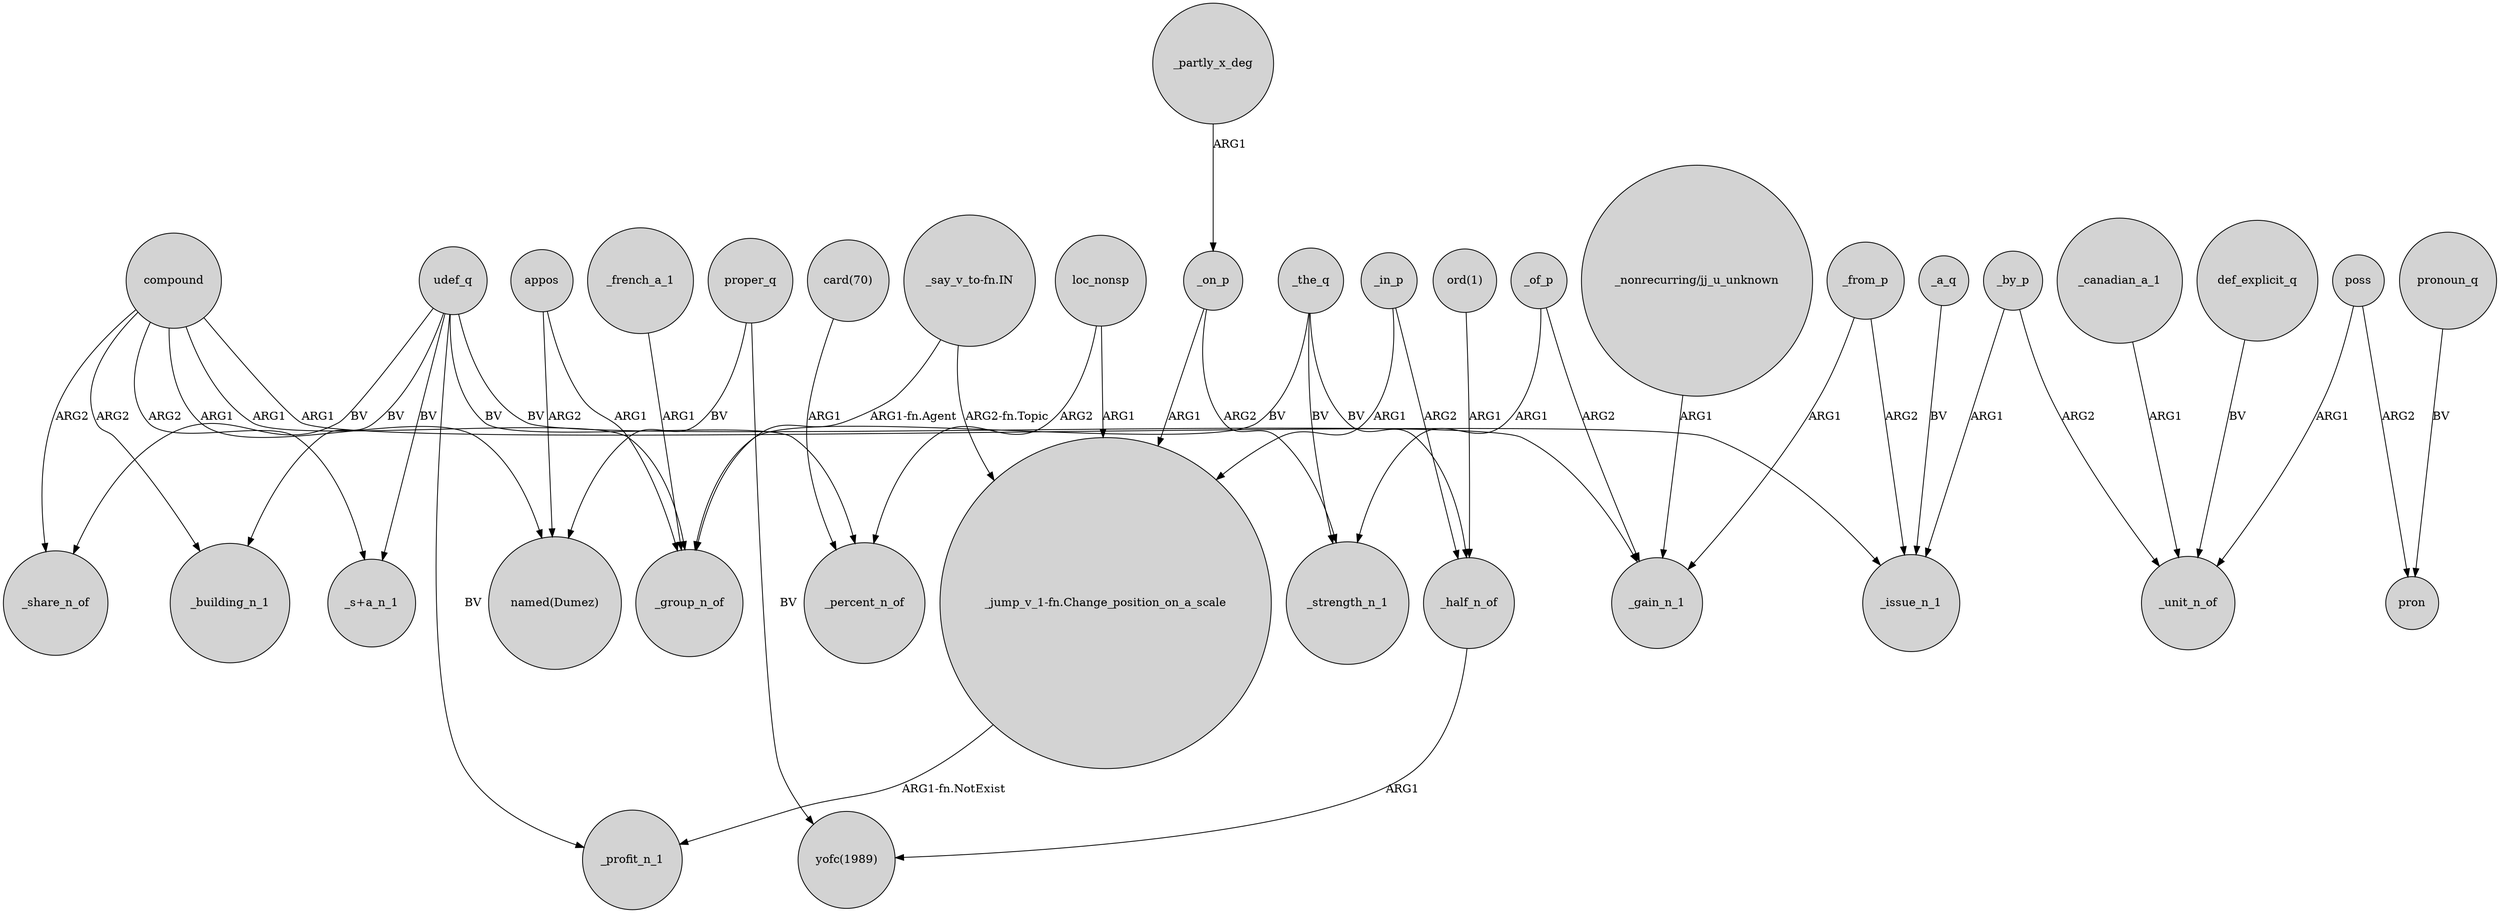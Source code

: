 digraph {
	node [shape=circle style=filled]
	"_say_v_to-fn.IN" -> _group_n_of [label="ARG1-fn.Agent"]
	appos -> _group_n_of [label=ARG1]
	_of_p -> _gain_n_1 [label=ARG2]
	_half_n_of -> "yofc(1989)" [label=ARG1]
	poss -> pron [label=ARG2]
	_french_a_1 -> _group_n_of [label=ARG1]
	udef_q -> _building_n_1 [label=BV]
	udef_q -> _gain_n_1 [label=BV]
	def_explicit_q -> _unit_n_of [label=BV]
	_on_p -> _strength_n_1 [label=ARG2]
	compound -> "named(Dumez)" [label=ARG1]
	_a_q -> _issue_n_1 [label=BV]
	_by_p -> _issue_n_1 [label=ARG1]
	"_say_v_to-fn.IN" -> "_jump_v_1-fn.Change_position_on_a_scale" [label="ARG2-fn.Topic"]
	_by_p -> _unit_n_of [label=ARG2]
	_the_q -> _group_n_of [label=BV]
	_from_p -> _gain_n_1 [label=ARG1]
	compound -> _share_n_of [label=ARG2]
	proper_q -> "yofc(1989)" [label=BV]
	_partly_x_deg -> _on_p [label=ARG1]
	pronoun_q -> pron [label=BV]
	"_nonrecurring/jj_u_unknown" -> _gain_n_1 [label=ARG1]
	proper_q -> "named(Dumez)" [label=BV]
	"ord(1)" -> _half_n_of [label=ARG1]
	poss -> _unit_n_of [label=ARG1]
	udef_q -> "_s+a_n_1" [label=BV]
	loc_nonsp -> _percent_n_of [label=ARG2]
	appos -> "named(Dumez)" [label=ARG2]
	"card(70)" -> _percent_n_of [label=ARG1]
	_from_p -> _issue_n_1 [label=ARG2]
	_canadian_a_1 -> _unit_n_of [label=ARG1]
	compound -> _issue_n_1 [label=ARG1]
	udef_q -> _share_n_of [label=BV]
	compound -> _building_n_1 [label=ARG2]
	_in_p -> "_jump_v_1-fn.Change_position_on_a_scale" [label=ARG1]
	_in_p -> _half_n_of [label=ARG2]
	compound -> "_s+a_n_1" [label=ARG2]
	_of_p -> _strength_n_1 [label=ARG1]
	_on_p -> "_jump_v_1-fn.Change_position_on_a_scale" [label=ARG1]
	udef_q -> _profit_n_1 [label=BV]
	udef_q -> _percent_n_of [label=BV]
	_the_q -> _half_n_of [label=BV]
	_the_q -> _strength_n_1 [label=BV]
	compound -> _group_n_of [label=ARG1]
	"_jump_v_1-fn.Change_position_on_a_scale" -> _profit_n_1 [label="ARG1-fn.NotExist"]
	loc_nonsp -> "_jump_v_1-fn.Change_position_on_a_scale" [label=ARG1]
}
